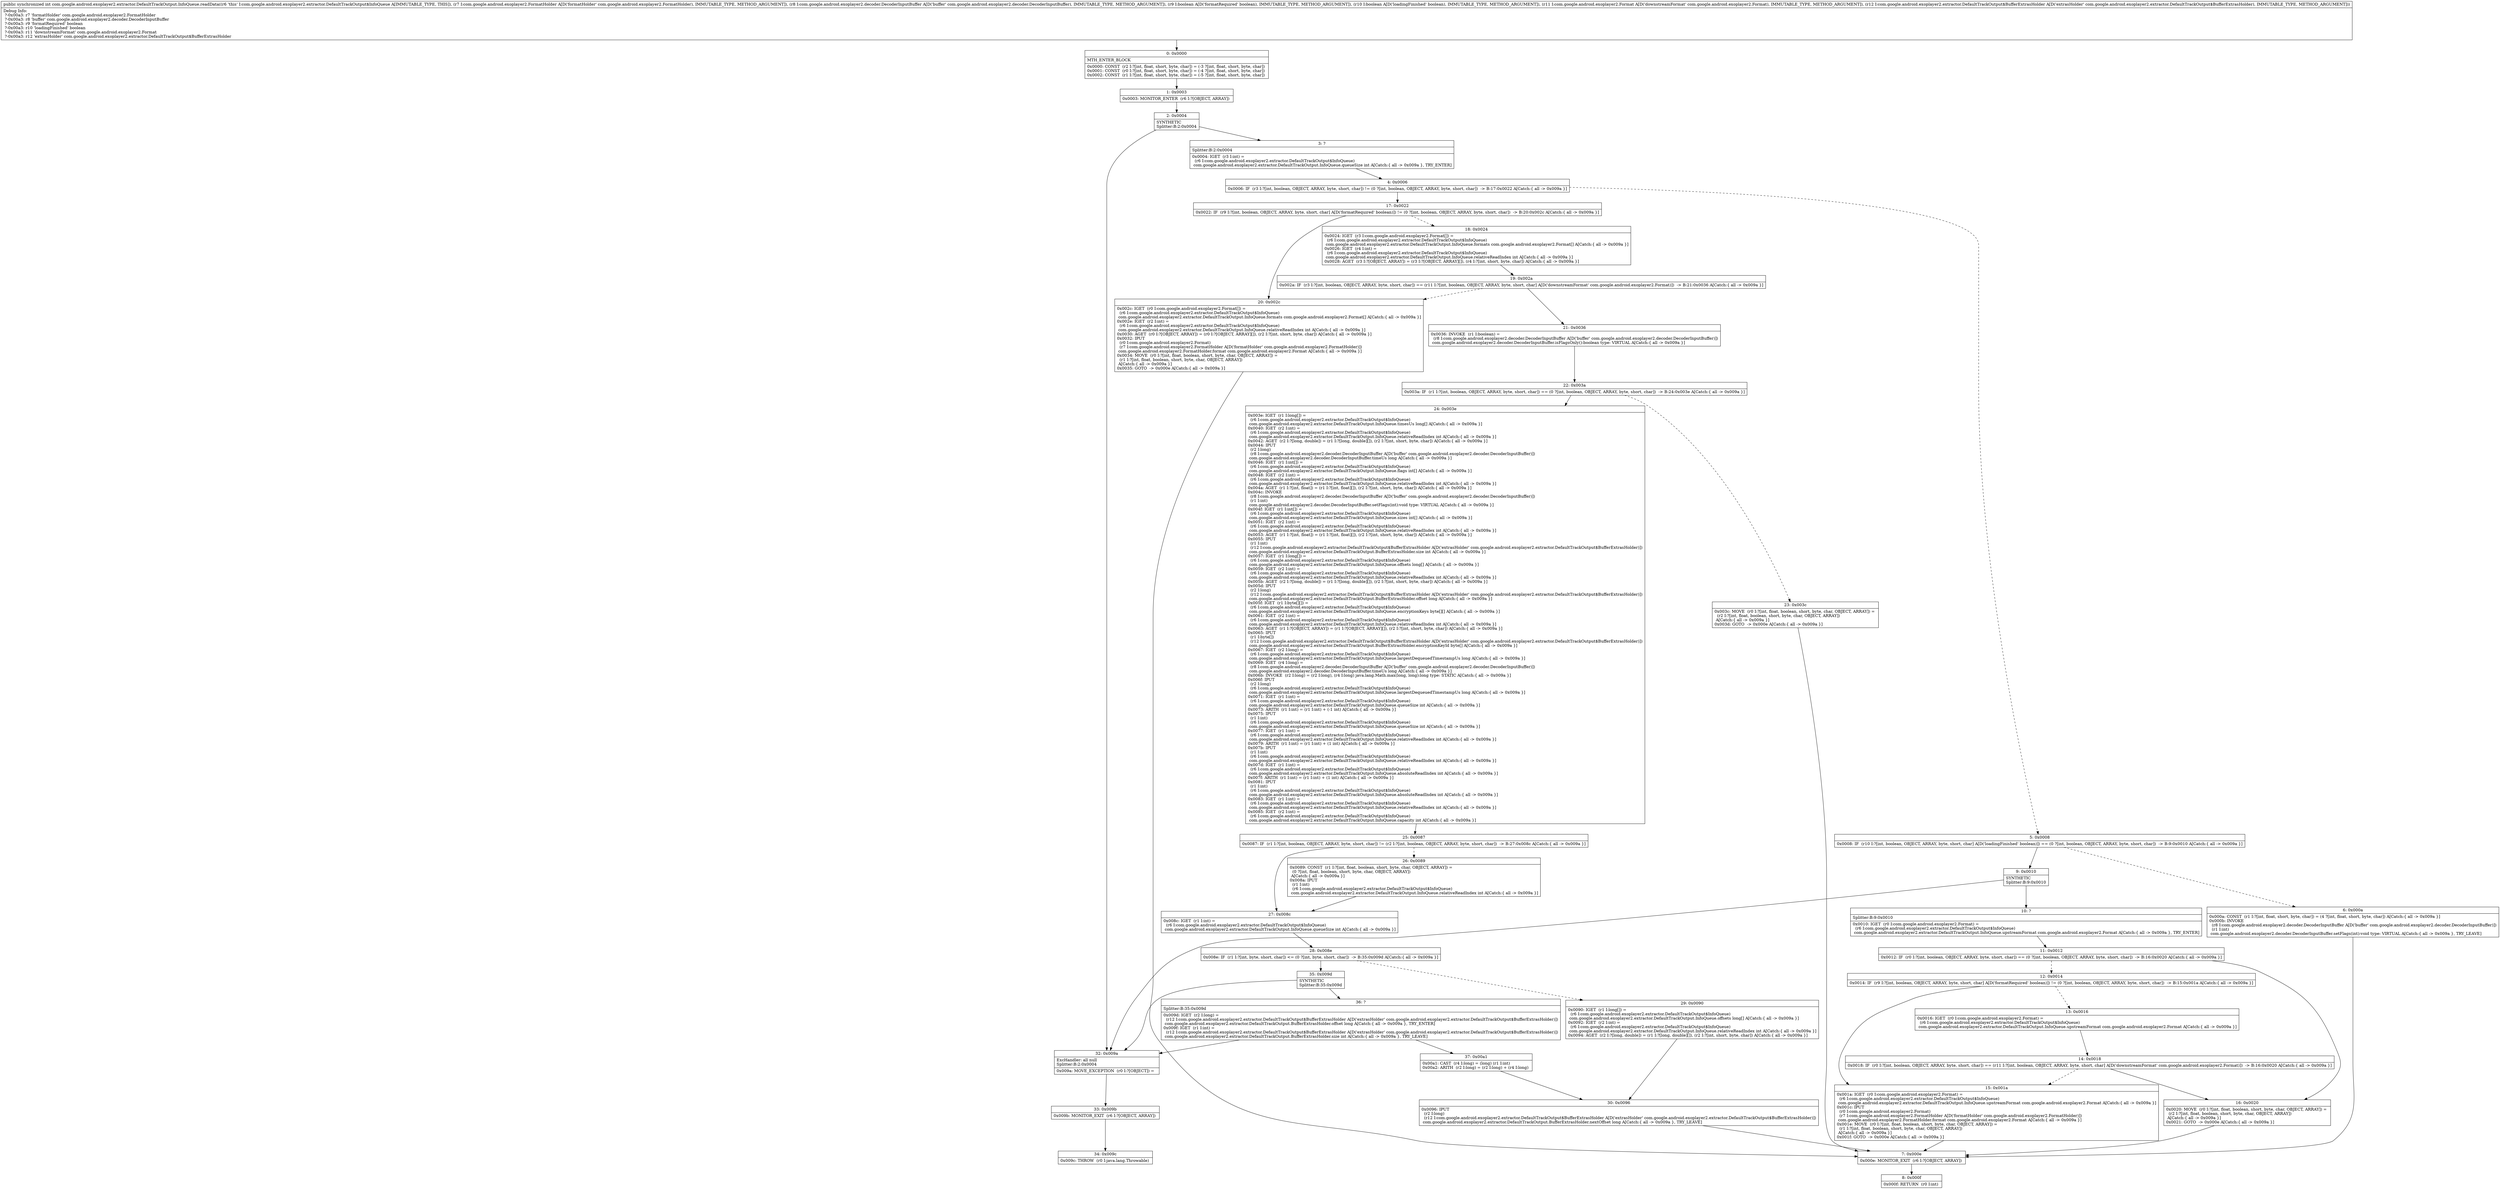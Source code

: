 digraph "CFG forcom.google.android.exoplayer2.extractor.DefaultTrackOutput.InfoQueue.readData(Lcom\/google\/android\/exoplayer2\/FormatHolder;Lcom\/google\/android\/exoplayer2\/decoder\/DecoderInputBuffer;ZZLcom\/google\/android\/exoplayer2\/Format;Lcom\/google\/android\/exoplayer2\/extractor\/DefaultTrackOutput$BufferExtrasHolder;)I" {
Node_0 [shape=record,label="{0\:\ 0x0000|MTH_ENTER_BLOCK\l|0x0000: CONST  (r2 I:?[int, float, short, byte, char]) = (\-3 ?[int, float, short, byte, char]) \l0x0001: CONST  (r0 I:?[int, float, short, byte, char]) = (\-4 ?[int, float, short, byte, char]) \l0x0002: CONST  (r1 I:?[int, float, short, byte, char]) = (\-5 ?[int, float, short, byte, char]) \l}"];
Node_1 [shape=record,label="{1\:\ 0x0003|0x0003: MONITOR_ENTER  (r6 I:?[OBJECT, ARRAY]) \l}"];
Node_2 [shape=record,label="{2\:\ 0x0004|SYNTHETIC\lSplitter:B:2:0x0004\l}"];
Node_3 [shape=record,label="{3\:\ ?|Splitter:B:2:0x0004\l|0x0004: IGET  (r3 I:int) = \l  (r6 I:com.google.android.exoplayer2.extractor.DefaultTrackOutput$InfoQueue)\l com.google.android.exoplayer2.extractor.DefaultTrackOutput.InfoQueue.queueSize int A[Catch:\{ all \-\> 0x009a \}, TRY_ENTER]\l}"];
Node_4 [shape=record,label="{4\:\ 0x0006|0x0006: IF  (r3 I:?[int, boolean, OBJECT, ARRAY, byte, short, char]) != (0 ?[int, boolean, OBJECT, ARRAY, byte, short, char])  \-\> B:17:0x0022 A[Catch:\{ all \-\> 0x009a \}]\l}"];
Node_5 [shape=record,label="{5\:\ 0x0008|0x0008: IF  (r10 I:?[int, boolean, OBJECT, ARRAY, byte, short, char] A[D('loadingFinished' boolean)]) == (0 ?[int, boolean, OBJECT, ARRAY, byte, short, char])  \-\> B:9:0x0010 A[Catch:\{ all \-\> 0x009a \}]\l}"];
Node_6 [shape=record,label="{6\:\ 0x000a|0x000a: CONST  (r1 I:?[int, float, short, byte, char]) = (4 ?[int, float, short, byte, char]) A[Catch:\{ all \-\> 0x009a \}]\l0x000b: INVOKE  \l  (r8 I:com.google.android.exoplayer2.decoder.DecoderInputBuffer A[D('buffer' com.google.android.exoplayer2.decoder.DecoderInputBuffer)])\l  (r1 I:int)\l com.google.android.exoplayer2.decoder.DecoderInputBuffer.setFlags(int):void type: VIRTUAL A[Catch:\{ all \-\> 0x009a \}, TRY_LEAVE]\l}"];
Node_7 [shape=record,label="{7\:\ 0x000e|0x000e: MONITOR_EXIT  (r6 I:?[OBJECT, ARRAY]) \l}"];
Node_8 [shape=record,label="{8\:\ 0x000f|0x000f: RETURN  (r0 I:int) \l}"];
Node_9 [shape=record,label="{9\:\ 0x0010|SYNTHETIC\lSplitter:B:9:0x0010\l}"];
Node_10 [shape=record,label="{10\:\ ?|Splitter:B:9:0x0010\l|0x0010: IGET  (r0 I:com.google.android.exoplayer2.Format) = \l  (r6 I:com.google.android.exoplayer2.extractor.DefaultTrackOutput$InfoQueue)\l com.google.android.exoplayer2.extractor.DefaultTrackOutput.InfoQueue.upstreamFormat com.google.android.exoplayer2.Format A[Catch:\{ all \-\> 0x009a \}, TRY_ENTER]\l}"];
Node_11 [shape=record,label="{11\:\ 0x0012|0x0012: IF  (r0 I:?[int, boolean, OBJECT, ARRAY, byte, short, char]) == (0 ?[int, boolean, OBJECT, ARRAY, byte, short, char])  \-\> B:16:0x0020 A[Catch:\{ all \-\> 0x009a \}]\l}"];
Node_12 [shape=record,label="{12\:\ 0x0014|0x0014: IF  (r9 I:?[int, boolean, OBJECT, ARRAY, byte, short, char] A[D('formatRequired' boolean)]) != (0 ?[int, boolean, OBJECT, ARRAY, byte, short, char])  \-\> B:15:0x001a A[Catch:\{ all \-\> 0x009a \}]\l}"];
Node_13 [shape=record,label="{13\:\ 0x0016|0x0016: IGET  (r0 I:com.google.android.exoplayer2.Format) = \l  (r6 I:com.google.android.exoplayer2.extractor.DefaultTrackOutput$InfoQueue)\l com.google.android.exoplayer2.extractor.DefaultTrackOutput.InfoQueue.upstreamFormat com.google.android.exoplayer2.Format A[Catch:\{ all \-\> 0x009a \}]\l}"];
Node_14 [shape=record,label="{14\:\ 0x0018|0x0018: IF  (r0 I:?[int, boolean, OBJECT, ARRAY, byte, short, char]) == (r11 I:?[int, boolean, OBJECT, ARRAY, byte, short, char] A[D('downstreamFormat' com.google.android.exoplayer2.Format)])  \-\> B:16:0x0020 A[Catch:\{ all \-\> 0x009a \}]\l}"];
Node_15 [shape=record,label="{15\:\ 0x001a|0x001a: IGET  (r0 I:com.google.android.exoplayer2.Format) = \l  (r6 I:com.google.android.exoplayer2.extractor.DefaultTrackOutput$InfoQueue)\l com.google.android.exoplayer2.extractor.DefaultTrackOutput.InfoQueue.upstreamFormat com.google.android.exoplayer2.Format A[Catch:\{ all \-\> 0x009a \}]\l0x001c: IPUT  \l  (r0 I:com.google.android.exoplayer2.Format)\l  (r7 I:com.google.android.exoplayer2.FormatHolder A[D('formatHolder' com.google.android.exoplayer2.FormatHolder)])\l com.google.android.exoplayer2.FormatHolder.format com.google.android.exoplayer2.Format A[Catch:\{ all \-\> 0x009a \}]\l0x001e: MOVE  (r0 I:?[int, float, boolean, short, byte, char, OBJECT, ARRAY]) = \l  (r1 I:?[int, float, boolean, short, byte, char, OBJECT, ARRAY])\l A[Catch:\{ all \-\> 0x009a \}]\l0x001f: GOTO  \-\> 0x000e A[Catch:\{ all \-\> 0x009a \}]\l}"];
Node_16 [shape=record,label="{16\:\ 0x0020|0x0020: MOVE  (r0 I:?[int, float, boolean, short, byte, char, OBJECT, ARRAY]) = \l  (r2 I:?[int, float, boolean, short, byte, char, OBJECT, ARRAY])\l A[Catch:\{ all \-\> 0x009a \}]\l0x0021: GOTO  \-\> 0x000e A[Catch:\{ all \-\> 0x009a \}]\l}"];
Node_17 [shape=record,label="{17\:\ 0x0022|0x0022: IF  (r9 I:?[int, boolean, OBJECT, ARRAY, byte, short, char] A[D('formatRequired' boolean)]) != (0 ?[int, boolean, OBJECT, ARRAY, byte, short, char])  \-\> B:20:0x002c A[Catch:\{ all \-\> 0x009a \}]\l}"];
Node_18 [shape=record,label="{18\:\ 0x0024|0x0024: IGET  (r3 I:com.google.android.exoplayer2.Format[]) = \l  (r6 I:com.google.android.exoplayer2.extractor.DefaultTrackOutput$InfoQueue)\l com.google.android.exoplayer2.extractor.DefaultTrackOutput.InfoQueue.formats com.google.android.exoplayer2.Format[] A[Catch:\{ all \-\> 0x009a \}]\l0x0026: IGET  (r4 I:int) = \l  (r6 I:com.google.android.exoplayer2.extractor.DefaultTrackOutput$InfoQueue)\l com.google.android.exoplayer2.extractor.DefaultTrackOutput.InfoQueue.relativeReadIndex int A[Catch:\{ all \-\> 0x009a \}]\l0x0028: AGET  (r3 I:?[OBJECT, ARRAY]) = (r3 I:?[OBJECT, ARRAY][]), (r4 I:?[int, short, byte, char]) A[Catch:\{ all \-\> 0x009a \}]\l}"];
Node_19 [shape=record,label="{19\:\ 0x002a|0x002a: IF  (r3 I:?[int, boolean, OBJECT, ARRAY, byte, short, char]) == (r11 I:?[int, boolean, OBJECT, ARRAY, byte, short, char] A[D('downstreamFormat' com.google.android.exoplayer2.Format)])  \-\> B:21:0x0036 A[Catch:\{ all \-\> 0x009a \}]\l}"];
Node_20 [shape=record,label="{20\:\ 0x002c|0x002c: IGET  (r0 I:com.google.android.exoplayer2.Format[]) = \l  (r6 I:com.google.android.exoplayer2.extractor.DefaultTrackOutput$InfoQueue)\l com.google.android.exoplayer2.extractor.DefaultTrackOutput.InfoQueue.formats com.google.android.exoplayer2.Format[] A[Catch:\{ all \-\> 0x009a \}]\l0x002e: IGET  (r2 I:int) = \l  (r6 I:com.google.android.exoplayer2.extractor.DefaultTrackOutput$InfoQueue)\l com.google.android.exoplayer2.extractor.DefaultTrackOutput.InfoQueue.relativeReadIndex int A[Catch:\{ all \-\> 0x009a \}]\l0x0030: AGET  (r0 I:?[OBJECT, ARRAY]) = (r0 I:?[OBJECT, ARRAY][]), (r2 I:?[int, short, byte, char]) A[Catch:\{ all \-\> 0x009a \}]\l0x0032: IPUT  \l  (r0 I:com.google.android.exoplayer2.Format)\l  (r7 I:com.google.android.exoplayer2.FormatHolder A[D('formatHolder' com.google.android.exoplayer2.FormatHolder)])\l com.google.android.exoplayer2.FormatHolder.format com.google.android.exoplayer2.Format A[Catch:\{ all \-\> 0x009a \}]\l0x0034: MOVE  (r0 I:?[int, float, boolean, short, byte, char, OBJECT, ARRAY]) = \l  (r1 I:?[int, float, boolean, short, byte, char, OBJECT, ARRAY])\l A[Catch:\{ all \-\> 0x009a \}]\l0x0035: GOTO  \-\> 0x000e A[Catch:\{ all \-\> 0x009a \}]\l}"];
Node_21 [shape=record,label="{21\:\ 0x0036|0x0036: INVOKE  (r1 I:boolean) = \l  (r8 I:com.google.android.exoplayer2.decoder.DecoderInputBuffer A[D('buffer' com.google.android.exoplayer2.decoder.DecoderInputBuffer)])\l com.google.android.exoplayer2.decoder.DecoderInputBuffer.isFlagsOnly():boolean type: VIRTUAL A[Catch:\{ all \-\> 0x009a \}]\l}"];
Node_22 [shape=record,label="{22\:\ 0x003a|0x003a: IF  (r1 I:?[int, boolean, OBJECT, ARRAY, byte, short, char]) == (0 ?[int, boolean, OBJECT, ARRAY, byte, short, char])  \-\> B:24:0x003e A[Catch:\{ all \-\> 0x009a \}]\l}"];
Node_23 [shape=record,label="{23\:\ 0x003c|0x003c: MOVE  (r0 I:?[int, float, boolean, short, byte, char, OBJECT, ARRAY]) = \l  (r2 I:?[int, float, boolean, short, byte, char, OBJECT, ARRAY])\l A[Catch:\{ all \-\> 0x009a \}]\l0x003d: GOTO  \-\> 0x000e A[Catch:\{ all \-\> 0x009a \}]\l}"];
Node_24 [shape=record,label="{24\:\ 0x003e|0x003e: IGET  (r1 I:long[]) = \l  (r6 I:com.google.android.exoplayer2.extractor.DefaultTrackOutput$InfoQueue)\l com.google.android.exoplayer2.extractor.DefaultTrackOutput.InfoQueue.timesUs long[] A[Catch:\{ all \-\> 0x009a \}]\l0x0040: IGET  (r2 I:int) = \l  (r6 I:com.google.android.exoplayer2.extractor.DefaultTrackOutput$InfoQueue)\l com.google.android.exoplayer2.extractor.DefaultTrackOutput.InfoQueue.relativeReadIndex int A[Catch:\{ all \-\> 0x009a \}]\l0x0042: AGET  (r2 I:?[long, double]) = (r1 I:?[long, double][]), (r2 I:?[int, short, byte, char]) A[Catch:\{ all \-\> 0x009a \}]\l0x0044: IPUT  \l  (r2 I:long)\l  (r8 I:com.google.android.exoplayer2.decoder.DecoderInputBuffer A[D('buffer' com.google.android.exoplayer2.decoder.DecoderInputBuffer)])\l com.google.android.exoplayer2.decoder.DecoderInputBuffer.timeUs long A[Catch:\{ all \-\> 0x009a \}]\l0x0046: IGET  (r1 I:int[]) = \l  (r6 I:com.google.android.exoplayer2.extractor.DefaultTrackOutput$InfoQueue)\l com.google.android.exoplayer2.extractor.DefaultTrackOutput.InfoQueue.flags int[] A[Catch:\{ all \-\> 0x009a \}]\l0x0048: IGET  (r2 I:int) = \l  (r6 I:com.google.android.exoplayer2.extractor.DefaultTrackOutput$InfoQueue)\l com.google.android.exoplayer2.extractor.DefaultTrackOutput.InfoQueue.relativeReadIndex int A[Catch:\{ all \-\> 0x009a \}]\l0x004a: AGET  (r1 I:?[int, float]) = (r1 I:?[int, float][]), (r2 I:?[int, short, byte, char]) A[Catch:\{ all \-\> 0x009a \}]\l0x004c: INVOKE  \l  (r8 I:com.google.android.exoplayer2.decoder.DecoderInputBuffer A[D('buffer' com.google.android.exoplayer2.decoder.DecoderInputBuffer)])\l  (r1 I:int)\l com.google.android.exoplayer2.decoder.DecoderInputBuffer.setFlags(int):void type: VIRTUAL A[Catch:\{ all \-\> 0x009a \}]\l0x004f: IGET  (r1 I:int[]) = \l  (r6 I:com.google.android.exoplayer2.extractor.DefaultTrackOutput$InfoQueue)\l com.google.android.exoplayer2.extractor.DefaultTrackOutput.InfoQueue.sizes int[] A[Catch:\{ all \-\> 0x009a \}]\l0x0051: IGET  (r2 I:int) = \l  (r6 I:com.google.android.exoplayer2.extractor.DefaultTrackOutput$InfoQueue)\l com.google.android.exoplayer2.extractor.DefaultTrackOutput.InfoQueue.relativeReadIndex int A[Catch:\{ all \-\> 0x009a \}]\l0x0053: AGET  (r1 I:?[int, float]) = (r1 I:?[int, float][]), (r2 I:?[int, short, byte, char]) A[Catch:\{ all \-\> 0x009a \}]\l0x0055: IPUT  \l  (r1 I:int)\l  (r12 I:com.google.android.exoplayer2.extractor.DefaultTrackOutput$BufferExtrasHolder A[D('extrasHolder' com.google.android.exoplayer2.extractor.DefaultTrackOutput$BufferExtrasHolder)])\l com.google.android.exoplayer2.extractor.DefaultTrackOutput.BufferExtrasHolder.size int A[Catch:\{ all \-\> 0x009a \}]\l0x0057: IGET  (r1 I:long[]) = \l  (r6 I:com.google.android.exoplayer2.extractor.DefaultTrackOutput$InfoQueue)\l com.google.android.exoplayer2.extractor.DefaultTrackOutput.InfoQueue.offsets long[] A[Catch:\{ all \-\> 0x009a \}]\l0x0059: IGET  (r2 I:int) = \l  (r6 I:com.google.android.exoplayer2.extractor.DefaultTrackOutput$InfoQueue)\l com.google.android.exoplayer2.extractor.DefaultTrackOutput.InfoQueue.relativeReadIndex int A[Catch:\{ all \-\> 0x009a \}]\l0x005b: AGET  (r2 I:?[long, double]) = (r1 I:?[long, double][]), (r2 I:?[int, short, byte, char]) A[Catch:\{ all \-\> 0x009a \}]\l0x005d: IPUT  \l  (r2 I:long)\l  (r12 I:com.google.android.exoplayer2.extractor.DefaultTrackOutput$BufferExtrasHolder A[D('extrasHolder' com.google.android.exoplayer2.extractor.DefaultTrackOutput$BufferExtrasHolder)])\l com.google.android.exoplayer2.extractor.DefaultTrackOutput.BufferExtrasHolder.offset long A[Catch:\{ all \-\> 0x009a \}]\l0x005f: IGET  (r1 I:byte[][]) = \l  (r6 I:com.google.android.exoplayer2.extractor.DefaultTrackOutput$InfoQueue)\l com.google.android.exoplayer2.extractor.DefaultTrackOutput.InfoQueue.encryptionKeys byte[][] A[Catch:\{ all \-\> 0x009a \}]\l0x0061: IGET  (r2 I:int) = \l  (r6 I:com.google.android.exoplayer2.extractor.DefaultTrackOutput$InfoQueue)\l com.google.android.exoplayer2.extractor.DefaultTrackOutput.InfoQueue.relativeReadIndex int A[Catch:\{ all \-\> 0x009a \}]\l0x0063: AGET  (r1 I:?[OBJECT, ARRAY]) = (r1 I:?[OBJECT, ARRAY][]), (r2 I:?[int, short, byte, char]) A[Catch:\{ all \-\> 0x009a \}]\l0x0065: IPUT  \l  (r1 I:byte[])\l  (r12 I:com.google.android.exoplayer2.extractor.DefaultTrackOutput$BufferExtrasHolder A[D('extrasHolder' com.google.android.exoplayer2.extractor.DefaultTrackOutput$BufferExtrasHolder)])\l com.google.android.exoplayer2.extractor.DefaultTrackOutput.BufferExtrasHolder.encryptionKeyId byte[] A[Catch:\{ all \-\> 0x009a \}]\l0x0067: IGET  (r2 I:long) = \l  (r6 I:com.google.android.exoplayer2.extractor.DefaultTrackOutput$InfoQueue)\l com.google.android.exoplayer2.extractor.DefaultTrackOutput.InfoQueue.largestDequeuedTimestampUs long A[Catch:\{ all \-\> 0x009a \}]\l0x0069: IGET  (r4 I:long) = \l  (r8 I:com.google.android.exoplayer2.decoder.DecoderInputBuffer A[D('buffer' com.google.android.exoplayer2.decoder.DecoderInputBuffer)])\l com.google.android.exoplayer2.decoder.DecoderInputBuffer.timeUs long A[Catch:\{ all \-\> 0x009a \}]\l0x006b: INVOKE  (r2 I:long) = (r2 I:long), (r4 I:long) java.lang.Math.max(long, long):long type: STATIC A[Catch:\{ all \-\> 0x009a \}]\l0x006f: IPUT  \l  (r2 I:long)\l  (r6 I:com.google.android.exoplayer2.extractor.DefaultTrackOutput$InfoQueue)\l com.google.android.exoplayer2.extractor.DefaultTrackOutput.InfoQueue.largestDequeuedTimestampUs long A[Catch:\{ all \-\> 0x009a \}]\l0x0071: IGET  (r1 I:int) = \l  (r6 I:com.google.android.exoplayer2.extractor.DefaultTrackOutput$InfoQueue)\l com.google.android.exoplayer2.extractor.DefaultTrackOutput.InfoQueue.queueSize int A[Catch:\{ all \-\> 0x009a \}]\l0x0073: ARITH  (r1 I:int) = (r1 I:int) + (\-1 int) A[Catch:\{ all \-\> 0x009a \}]\l0x0075: IPUT  \l  (r1 I:int)\l  (r6 I:com.google.android.exoplayer2.extractor.DefaultTrackOutput$InfoQueue)\l com.google.android.exoplayer2.extractor.DefaultTrackOutput.InfoQueue.queueSize int A[Catch:\{ all \-\> 0x009a \}]\l0x0077: IGET  (r1 I:int) = \l  (r6 I:com.google.android.exoplayer2.extractor.DefaultTrackOutput$InfoQueue)\l com.google.android.exoplayer2.extractor.DefaultTrackOutput.InfoQueue.relativeReadIndex int A[Catch:\{ all \-\> 0x009a \}]\l0x0079: ARITH  (r1 I:int) = (r1 I:int) + (1 int) A[Catch:\{ all \-\> 0x009a \}]\l0x007b: IPUT  \l  (r1 I:int)\l  (r6 I:com.google.android.exoplayer2.extractor.DefaultTrackOutput$InfoQueue)\l com.google.android.exoplayer2.extractor.DefaultTrackOutput.InfoQueue.relativeReadIndex int A[Catch:\{ all \-\> 0x009a \}]\l0x007d: IGET  (r1 I:int) = \l  (r6 I:com.google.android.exoplayer2.extractor.DefaultTrackOutput$InfoQueue)\l com.google.android.exoplayer2.extractor.DefaultTrackOutput.InfoQueue.absoluteReadIndex int A[Catch:\{ all \-\> 0x009a \}]\l0x007f: ARITH  (r1 I:int) = (r1 I:int) + (1 int) A[Catch:\{ all \-\> 0x009a \}]\l0x0081: IPUT  \l  (r1 I:int)\l  (r6 I:com.google.android.exoplayer2.extractor.DefaultTrackOutput$InfoQueue)\l com.google.android.exoplayer2.extractor.DefaultTrackOutput.InfoQueue.absoluteReadIndex int A[Catch:\{ all \-\> 0x009a \}]\l0x0083: IGET  (r1 I:int) = \l  (r6 I:com.google.android.exoplayer2.extractor.DefaultTrackOutput$InfoQueue)\l com.google.android.exoplayer2.extractor.DefaultTrackOutput.InfoQueue.relativeReadIndex int A[Catch:\{ all \-\> 0x009a \}]\l0x0085: IGET  (r2 I:int) = \l  (r6 I:com.google.android.exoplayer2.extractor.DefaultTrackOutput$InfoQueue)\l com.google.android.exoplayer2.extractor.DefaultTrackOutput.InfoQueue.capacity int A[Catch:\{ all \-\> 0x009a \}]\l}"];
Node_25 [shape=record,label="{25\:\ 0x0087|0x0087: IF  (r1 I:?[int, boolean, OBJECT, ARRAY, byte, short, char]) != (r2 I:?[int, boolean, OBJECT, ARRAY, byte, short, char])  \-\> B:27:0x008c A[Catch:\{ all \-\> 0x009a \}]\l}"];
Node_26 [shape=record,label="{26\:\ 0x0089|0x0089: CONST  (r1 I:?[int, float, boolean, short, byte, char, OBJECT, ARRAY]) = \l  (0 ?[int, float, boolean, short, byte, char, OBJECT, ARRAY])\l A[Catch:\{ all \-\> 0x009a \}]\l0x008a: IPUT  \l  (r1 I:int)\l  (r6 I:com.google.android.exoplayer2.extractor.DefaultTrackOutput$InfoQueue)\l com.google.android.exoplayer2.extractor.DefaultTrackOutput.InfoQueue.relativeReadIndex int A[Catch:\{ all \-\> 0x009a \}]\l}"];
Node_27 [shape=record,label="{27\:\ 0x008c|0x008c: IGET  (r1 I:int) = \l  (r6 I:com.google.android.exoplayer2.extractor.DefaultTrackOutput$InfoQueue)\l com.google.android.exoplayer2.extractor.DefaultTrackOutput.InfoQueue.queueSize int A[Catch:\{ all \-\> 0x009a \}]\l}"];
Node_28 [shape=record,label="{28\:\ 0x008e|0x008e: IF  (r1 I:?[int, byte, short, char]) \<= (0 ?[int, byte, short, char])  \-\> B:35:0x009d A[Catch:\{ all \-\> 0x009a \}]\l}"];
Node_29 [shape=record,label="{29\:\ 0x0090|0x0090: IGET  (r1 I:long[]) = \l  (r6 I:com.google.android.exoplayer2.extractor.DefaultTrackOutput$InfoQueue)\l com.google.android.exoplayer2.extractor.DefaultTrackOutput.InfoQueue.offsets long[] A[Catch:\{ all \-\> 0x009a \}]\l0x0092: IGET  (r2 I:int) = \l  (r6 I:com.google.android.exoplayer2.extractor.DefaultTrackOutput$InfoQueue)\l com.google.android.exoplayer2.extractor.DefaultTrackOutput.InfoQueue.relativeReadIndex int A[Catch:\{ all \-\> 0x009a \}]\l0x0094: AGET  (r2 I:?[long, double]) = (r1 I:?[long, double][]), (r2 I:?[int, short, byte, char]) A[Catch:\{ all \-\> 0x009a \}]\l}"];
Node_30 [shape=record,label="{30\:\ 0x0096|0x0096: IPUT  \l  (r2 I:long)\l  (r12 I:com.google.android.exoplayer2.extractor.DefaultTrackOutput$BufferExtrasHolder A[D('extrasHolder' com.google.android.exoplayer2.extractor.DefaultTrackOutput$BufferExtrasHolder)])\l com.google.android.exoplayer2.extractor.DefaultTrackOutput.BufferExtrasHolder.nextOffset long A[Catch:\{ all \-\> 0x009a \}, TRY_LEAVE]\l}"];
Node_32 [shape=record,label="{32\:\ 0x009a|ExcHandler: all null\lSplitter:B:2:0x0004\l|0x009a: MOVE_EXCEPTION  (r0 I:?[OBJECT]) =  \l}"];
Node_33 [shape=record,label="{33\:\ 0x009b|0x009b: MONITOR_EXIT  (r6 I:?[OBJECT, ARRAY]) \l}"];
Node_34 [shape=record,label="{34\:\ 0x009c|0x009c: THROW  (r0 I:java.lang.Throwable) \l}"];
Node_35 [shape=record,label="{35\:\ 0x009d|SYNTHETIC\lSplitter:B:35:0x009d\l}"];
Node_36 [shape=record,label="{36\:\ ?|Splitter:B:35:0x009d\l|0x009d: IGET  (r2 I:long) = \l  (r12 I:com.google.android.exoplayer2.extractor.DefaultTrackOutput$BufferExtrasHolder A[D('extrasHolder' com.google.android.exoplayer2.extractor.DefaultTrackOutput$BufferExtrasHolder)])\l com.google.android.exoplayer2.extractor.DefaultTrackOutput.BufferExtrasHolder.offset long A[Catch:\{ all \-\> 0x009a \}, TRY_ENTER]\l0x009f: IGET  (r1 I:int) = \l  (r12 I:com.google.android.exoplayer2.extractor.DefaultTrackOutput$BufferExtrasHolder A[D('extrasHolder' com.google.android.exoplayer2.extractor.DefaultTrackOutput$BufferExtrasHolder)])\l com.google.android.exoplayer2.extractor.DefaultTrackOutput.BufferExtrasHolder.size int A[Catch:\{ all \-\> 0x009a \}, TRY_LEAVE]\l}"];
Node_37 [shape=record,label="{37\:\ 0x00a1|0x00a1: CAST  (r4 I:long) = (long) (r1 I:int) \l0x00a2: ARITH  (r2 I:long) = (r2 I:long) + (r4 I:long) \l}"];
MethodNode[shape=record,label="{public synchronized int com.google.android.exoplayer2.extractor.DefaultTrackOutput.InfoQueue.readData((r6 'this' I:com.google.android.exoplayer2.extractor.DefaultTrackOutput$InfoQueue A[IMMUTABLE_TYPE, THIS]), (r7 I:com.google.android.exoplayer2.FormatHolder A[D('formatHolder' com.google.android.exoplayer2.FormatHolder), IMMUTABLE_TYPE, METHOD_ARGUMENT]), (r8 I:com.google.android.exoplayer2.decoder.DecoderInputBuffer A[D('buffer' com.google.android.exoplayer2.decoder.DecoderInputBuffer), IMMUTABLE_TYPE, METHOD_ARGUMENT]), (r9 I:boolean A[D('formatRequired' boolean), IMMUTABLE_TYPE, METHOD_ARGUMENT]), (r10 I:boolean A[D('loadingFinished' boolean), IMMUTABLE_TYPE, METHOD_ARGUMENT]), (r11 I:com.google.android.exoplayer2.Format A[D('downstreamFormat' com.google.android.exoplayer2.Format), IMMUTABLE_TYPE, METHOD_ARGUMENT]), (r12 I:com.google.android.exoplayer2.extractor.DefaultTrackOutput$BufferExtrasHolder A[D('extrasHolder' com.google.android.exoplayer2.extractor.DefaultTrackOutput$BufferExtrasHolder), IMMUTABLE_TYPE, METHOD_ARGUMENT]))  | Debug Info:\l  ?\-0x00a3: r7 'formatHolder' com.google.android.exoplayer2.FormatHolder\l  ?\-0x00a3: r8 'buffer' com.google.android.exoplayer2.decoder.DecoderInputBuffer\l  ?\-0x00a3: r9 'formatRequired' boolean\l  ?\-0x00a3: r10 'loadingFinished' boolean\l  ?\-0x00a3: r11 'downstreamFormat' com.google.android.exoplayer2.Format\l  ?\-0x00a3: r12 'extrasHolder' com.google.android.exoplayer2.extractor.DefaultTrackOutput$BufferExtrasHolder\l}"];
MethodNode -> Node_0;
Node_0 -> Node_1;
Node_1 -> Node_2;
Node_2 -> Node_3;
Node_2 -> Node_32;
Node_3 -> Node_4;
Node_4 -> Node_5[style=dashed];
Node_4 -> Node_17;
Node_5 -> Node_6[style=dashed];
Node_5 -> Node_9;
Node_6 -> Node_7;
Node_7 -> Node_8;
Node_9 -> Node_10;
Node_9 -> Node_32;
Node_10 -> Node_11;
Node_11 -> Node_12[style=dashed];
Node_11 -> Node_16;
Node_12 -> Node_13[style=dashed];
Node_12 -> Node_15;
Node_13 -> Node_14;
Node_14 -> Node_15[style=dashed];
Node_14 -> Node_16;
Node_15 -> Node_7;
Node_16 -> Node_7;
Node_17 -> Node_18[style=dashed];
Node_17 -> Node_20;
Node_18 -> Node_19;
Node_19 -> Node_20[style=dashed];
Node_19 -> Node_21;
Node_20 -> Node_7;
Node_21 -> Node_22;
Node_22 -> Node_23[style=dashed];
Node_22 -> Node_24;
Node_23 -> Node_7;
Node_24 -> Node_25;
Node_25 -> Node_26[style=dashed];
Node_25 -> Node_27;
Node_26 -> Node_27;
Node_27 -> Node_28;
Node_28 -> Node_29[style=dashed];
Node_28 -> Node_35;
Node_29 -> Node_30;
Node_30 -> Node_7;
Node_32 -> Node_33;
Node_33 -> Node_34;
Node_35 -> Node_36;
Node_35 -> Node_32;
Node_36 -> Node_37;
Node_36 -> Node_32;
Node_37 -> Node_30;
}

